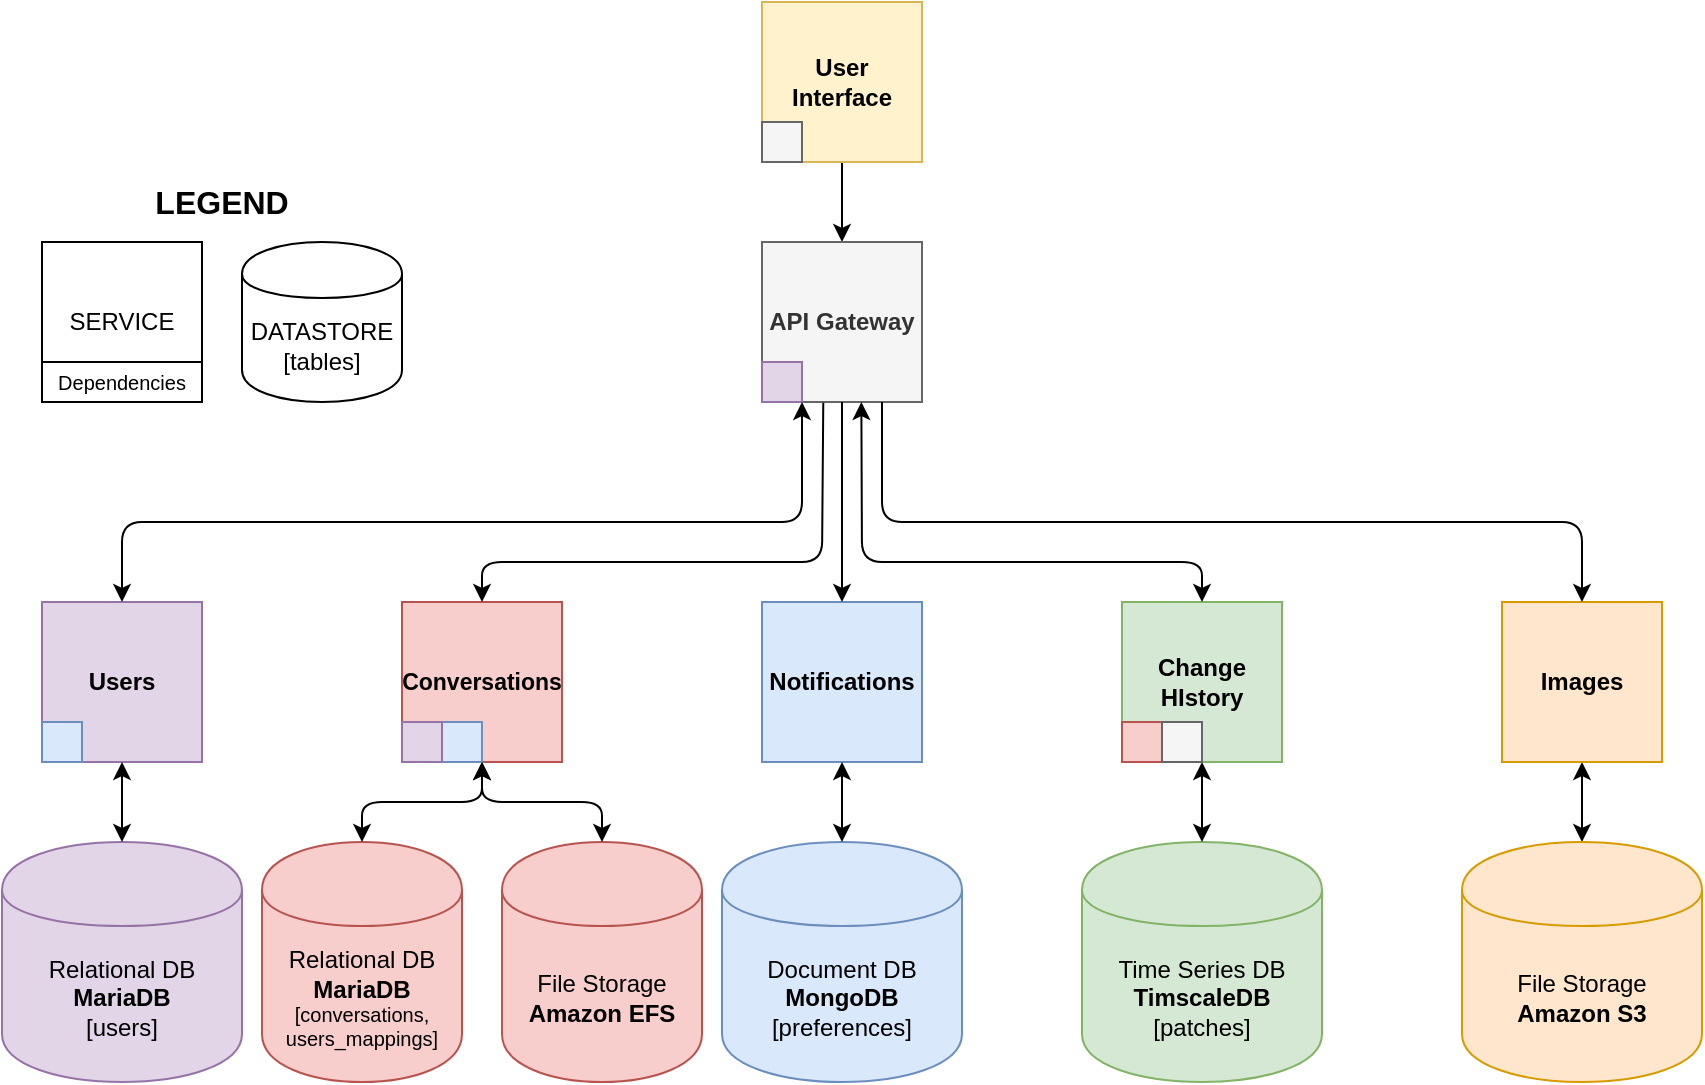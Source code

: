 <mxfile version="12.9.9"><diagram id="gMFVMA4J5Ag6JwyTxzMq" name="Page-1"><mxGraphModel dx="786" dy="474" grid="1" gridSize="10" guides="1" tooltips="1" connect="1" arrows="1" fold="1" page="1" pageScale="1" pageWidth="850" pageHeight="1100" math="0" shadow="0"><root><mxCell id="0"/><mxCell id="1" parent="0"/><mxCell id="VDZL-bLLVMv9N_N5vUV8-1" value="&lt;div style=&quot;font-size: 11.5px&quot;&gt;&lt;b&gt;Conversations&lt;/b&gt;&lt;/div&gt;" style="whiteSpace=wrap;html=1;aspect=fixed;fillColor=#f8cecc;strokeColor=#b85450;" parent="1" vertex="1"><mxGeometry x="210" y="380" width="80" height="80" as="geometry"/></mxCell><mxCell id="VDZL-bLLVMv9N_N5vUV8-2" value="&lt;b&gt;Notifications&lt;/b&gt;" style="whiteSpace=wrap;html=1;aspect=fixed;fillColor=#dae8fc;strokeColor=#6c8ebf;" parent="1" vertex="1"><mxGeometry x="390" y="380" width="80" height="80" as="geometry"/></mxCell><mxCell id="VDZL-bLLVMv9N_N5vUV8-3" value="&lt;b&gt;Change HIstory&lt;br&gt;&lt;/b&gt;" style="whiteSpace=wrap;html=1;aspect=fixed;fillColor=#d5e8d4;strokeColor=#82b366;" parent="1" vertex="1"><mxGeometry x="570" y="380" width="80" height="80" as="geometry"/></mxCell><mxCell id="r_0m2TxD-65KkGvQyKg3-2" style="edgeStyle=orthogonalEdgeStyle;rounded=0;orthogonalLoop=1;jettySize=auto;html=1;exitX=0.5;exitY=1;exitDx=0;exitDy=0;entryX=0.5;entryY=0;entryDx=0;entryDy=0;" parent="1" source="VDZL-bLLVMv9N_N5vUV8-4" target="VDZL-bLLVMv9N_N5vUV8-20" edge="1"><mxGeometry relative="1" as="geometry"/></mxCell><mxCell id="VDZL-bLLVMv9N_N5vUV8-4" value="&lt;b&gt;User Interface&lt;/b&gt;" style="whiteSpace=wrap;html=1;aspect=fixed;fillColor=#fff2cc;strokeColor=#d6b656;" parent="1" vertex="1"><mxGeometry x="390" y="80" width="80" height="80" as="geometry"/></mxCell><mxCell id="VDZL-bLLVMv9N_N5vUV8-5" value="&lt;b&gt;Users&lt;/b&gt;" style="whiteSpace=wrap;html=1;aspect=fixed;fillColor=#e1d5e7;strokeColor=#9673a6;" parent="1" vertex="1"><mxGeometry x="30" y="380" width="80" height="80" as="geometry"/></mxCell><mxCell id="VDZL-bLLVMv9N_N5vUV8-13" value="&lt;div&gt;Relational DB&lt;br&gt;&lt;/div&gt;&lt;div&gt;&lt;b&gt;MariaDB&lt;/b&gt;&lt;br&gt;&lt;/div&gt;&lt;div&gt;[users]&lt;br&gt;&lt;/div&gt;" style="shape=cylinder;whiteSpace=wrap;html=1;boundedLbl=1;backgroundOutline=1;fillColor=#e1d5e7;strokeColor=#9673a6;" parent="1" vertex="1"><mxGeometry x="10" y="500" width="120" height="120" as="geometry"/></mxCell><mxCell id="VDZL-bLLVMv9N_N5vUV8-14" value="" style="endArrow=classic;startArrow=classic;html=1;entryX=0.5;entryY=1;entryDx=0;entryDy=0;" parent="1" source="VDZL-bLLVMv9N_N5vUV8-13" target="VDZL-bLLVMv9N_N5vUV8-5" edge="1"><mxGeometry width="50" height="50" relative="1" as="geometry"><mxPoint x="200" y="550" as="sourcePoint"/><mxPoint x="200" y="512" as="targetPoint"/></mxGeometry></mxCell><mxCell id="VDZL-bLLVMv9N_N5vUV8-16" value="&lt;div&gt;Time Series DB&lt;br&gt;&lt;/div&gt;&lt;div&gt;&lt;b&gt;TimscaleDB&lt;/b&gt;&lt;/div&gt;&lt;div&gt;[patches]&lt;br&gt;&lt;/div&gt;" style="shape=cylinder;whiteSpace=wrap;html=1;boundedLbl=1;backgroundOutline=1;fillColor=#d5e8d4;strokeColor=#82b366;" parent="1" vertex="1"><mxGeometry x="550" y="500" width="120" height="120" as="geometry"/></mxCell><mxCell id="VDZL-bLLVMv9N_N5vUV8-17" value="" style="endArrow=classic;startArrow=classic;html=1;entryX=0.5;entryY=1;entryDx=0;entryDy=0;exitX=0.5;exitY=0;exitDx=0;exitDy=0;" parent="1" source="VDZL-bLLVMv9N_N5vUV8-16" target="VDZL-bLLVMv9N_N5vUV8-3" edge="1"><mxGeometry width="50" height="50" relative="1" as="geometry"><mxPoint x="150" y="690" as="sourcePoint"/><mxPoint x="200" y="640" as="targetPoint"/></mxGeometry></mxCell><mxCell id="VDZL-bLLVMv9N_N5vUV8-18" value="&lt;div&gt;Document DB&lt;br&gt;&lt;/div&gt;&lt;div&gt;&lt;b&gt;MongoDB&lt;/b&gt;&lt;br&gt;&lt;/div&gt;&lt;div&gt;[preferences]&lt;br&gt;&lt;/div&gt;" style="shape=cylinder;whiteSpace=wrap;html=1;boundedLbl=1;backgroundOutline=1;fillColor=#dae8fc;strokeColor=#6c8ebf;" parent="1" vertex="1"><mxGeometry x="370" y="500" width="120" height="120" as="geometry"/></mxCell><mxCell id="VDZL-bLLVMv9N_N5vUV8-19" value="" style="endArrow=classic;startArrow=classic;html=1;entryX=0.5;entryY=1;entryDx=0;entryDy=0;exitX=0.5;exitY=0;exitDx=0;exitDy=0;" parent="1" source="VDZL-bLLVMv9N_N5vUV8-18" target="VDZL-bLLVMv9N_N5vUV8-2" edge="1"><mxGeometry width="50" height="50" relative="1" as="geometry"><mxPoint x="440" y="550" as="sourcePoint"/><mxPoint x="440" y="510" as="targetPoint"/></mxGeometry></mxCell><mxCell id="VDZL-bLLVMv9N_N5vUV8-20" value="&lt;b&gt;API Gateway&lt;/b&gt;" style="whiteSpace=wrap;html=1;aspect=fixed;fillColor=#f5f5f5;strokeColor=#666666;fontColor=#333333;" parent="1" vertex="1"><mxGeometry x="390" y="200" width="80" height="80" as="geometry"/></mxCell><mxCell id="VDZL-bLLVMv9N_N5vUV8-29" value="&lt;div&gt;Relational DB&lt;br&gt;&lt;/div&gt;&lt;div&gt;&lt;b&gt;MariaDB&lt;/b&gt;&lt;br&gt;&lt;/div&gt;&lt;div style=&quot;font-size: 10px&quot;&gt;[conversations, &lt;font style=&quot;font-size: 10px&quot;&gt;users_mappings&lt;/font&gt;]&lt;br&gt;&lt;/div&gt;" style="shape=cylinder;whiteSpace=wrap;html=1;boundedLbl=1;backgroundOutline=1;fillColor=#f8cecc;strokeColor=#b85450;" parent="1" vertex="1"><mxGeometry x="140" y="500" width="100" height="120" as="geometry"/></mxCell><mxCell id="VDZL-bLLVMv9N_N5vUV8-30" value="" style="endArrow=classic;startArrow=classic;html=1;entryX=0.5;entryY=1;entryDx=0;entryDy=0;exitX=0.5;exitY=0;exitDx=0;exitDy=0;" parent="1" source="VDZL-bLLVMv9N_N5vUV8-29" target="VDZL-bLLVMv9N_N5vUV8-1" edge="1"><mxGeometry width="50" height="50" relative="1" as="geometry"><mxPoint x="50" y="690" as="sourcePoint"/><mxPoint x="100" y="640" as="targetPoint"/><Array as="points"><mxPoint x="190" y="480"/><mxPoint x="250" y="480"/></Array></mxGeometry></mxCell><mxCell id="VDZL-bLLVMv9N_N5vUV8-35" value="" style="whiteSpace=wrap;html=1;aspect=fixed;fillColor=#e1d5e7;strokeColor=#9673a6;" parent="1" vertex="1"><mxGeometry x="390" y="260" width="20" height="20" as="geometry"/></mxCell><mxCell id="VDZL-bLLVMv9N_N5vUV8-37" value="" style="endArrow=classic;html=1;exitX=0.5;exitY=1;exitDx=0;exitDy=0;startArrow=none;startFill=0;" parent="1" source="VDZL-bLLVMv9N_N5vUV8-20" target="VDZL-bLLVMv9N_N5vUV8-2" edge="1"><mxGeometry width="50" height="50" relative="1" as="geometry"><mxPoint x="420" y="310" as="sourcePoint"/><mxPoint x="100" y="700" as="targetPoint"/></mxGeometry></mxCell><mxCell id="VDZL-bLLVMv9N_N5vUV8-39" value="" style="endArrow=classic;html=1;entryX=0.5;entryY=0;entryDx=0;entryDy=0;exitX=0.383;exitY=1.004;exitDx=0;exitDy=0;exitPerimeter=0;" parent="1" source="VDZL-bLLVMv9N_N5vUV8-20" target="VDZL-bLLVMv9N_N5vUV8-1" edge="1"><mxGeometry width="50" height="50" relative="1" as="geometry"><mxPoint x="420" y="320" as="sourcePoint"/><mxPoint x="420" y="370" as="targetPoint"/><Array as="points"><mxPoint x="420" y="360"/><mxPoint x="250" y="360"/></Array></mxGeometry></mxCell><mxCell id="VDZL-bLLVMv9N_N5vUV8-40" value="" style="endArrow=classic;html=1;exitX=0.25;exitY=1;exitDx=0;exitDy=0;entryX=0.5;entryY=0;entryDx=0;entryDy=0;startArrow=classic;startFill=1;" parent="1" source="VDZL-bLLVMv9N_N5vUV8-20" target="VDZL-bLLVMv9N_N5vUV8-5" edge="1"><mxGeometry width="50" height="50" relative="1" as="geometry"><mxPoint x="50" y="750" as="sourcePoint"/><mxPoint x="100" y="700" as="targetPoint"/><Array as="points"><mxPoint x="410" y="340"/><mxPoint x="70" y="340"/></Array></mxGeometry></mxCell><mxCell id="VDZL-bLLVMv9N_N5vUV8-42" value="" style="endArrow=classic;html=1;entryX=0.5;entryY=0;entryDx=0;entryDy=0;exitX=0.621;exitY=1;exitDx=0;exitDy=0;exitPerimeter=0;startArrow=classic;startFill=1;" parent="1" source="VDZL-bLLVMv9N_N5vUV8-20" target="VDZL-bLLVMv9N_N5vUV8-3" edge="1"><mxGeometry width="50" height="50" relative="1" as="geometry"><mxPoint x="440" y="290" as="sourcePoint"/><mxPoint x="100" y="700" as="targetPoint"/><Array as="points"><mxPoint x="440" y="360"/><mxPoint x="610" y="360"/></Array></mxGeometry></mxCell><mxCell id="VDZL-bLLVMv9N_N5vUV8-45" value="SERVICE" style="whiteSpace=wrap;html=1;aspect=fixed;" parent="1" vertex="1"><mxGeometry x="30" y="200" width="80" height="80" as="geometry"/></mxCell><mxCell id="VDZL-bLLVMv9N_N5vUV8-46" value="Dependencies" style="rounded=0;whiteSpace=wrap;html=1;fontSize=10;" parent="1" vertex="1"><mxGeometry x="30" y="260" width="80" height="20" as="geometry"/></mxCell><mxCell id="VDZL-bLLVMv9N_N5vUV8-47" value="&lt;div&gt;DATASTORE&lt;br&gt;&lt;/div&gt;&lt;div&gt;[tables]&lt;br&gt;&lt;/div&gt;" style="shape=cylinder;whiteSpace=wrap;html=1;boundedLbl=1;backgroundOutline=1;" parent="1" vertex="1"><mxGeometry x="130" y="200" width="80" height="80" as="geometry"/></mxCell><mxCell id="VDZL-bLLVMv9N_N5vUV8-48" value="&lt;b style=&quot;font-size: 16px;&quot;&gt;LEGEND&lt;/b&gt;" style="text;html=1;strokeColor=none;fillColor=none;align=center;verticalAlign=middle;whiteSpace=wrap;rounded=0;fontSize=16;" parent="1" vertex="1"><mxGeometry x="100" y="170" width="40" height="20" as="geometry"/></mxCell><mxCell id="VDZL-bLLVMv9N_N5vUV8-53" value="" style="whiteSpace=wrap;html=1;aspect=fixed;fillColor=#f8cecc;strokeColor=#b85450;" parent="1" vertex="1"><mxGeometry x="570" y="440" width="20" height="20" as="geometry"/></mxCell><mxCell id="r_0m2TxD-65KkGvQyKg3-3" value="" style="whiteSpace=wrap;html=1;aspect=fixed;fillColor=#f5f5f5;strokeColor=#666666;fontColor=#333333;" parent="1" vertex="1"><mxGeometry x="390" y="140" width="20" height="20" as="geometry"/></mxCell><mxCell id="r_0m2TxD-65KkGvQyKg3-7" style="edgeStyle=orthogonalEdgeStyle;rounded=0;orthogonalLoop=1;jettySize=auto;html=1;startArrow=classic;startFill=1;" parent="1" source="r_0m2TxD-65KkGvQyKg3-4" target="r_0m2TxD-65KkGvQyKg3-6" edge="1"><mxGeometry relative="1" as="geometry"/></mxCell><mxCell id="r_0m2TxD-65KkGvQyKg3-4" value="&lt;b&gt;Images&lt;/b&gt;" style="whiteSpace=wrap;html=1;aspect=fixed;fillColor=#ffe6cc;strokeColor=#d79b00;" parent="1" vertex="1"><mxGeometry x="760" y="380" width="80" height="80" as="geometry"/></mxCell><mxCell id="r_0m2TxD-65KkGvQyKg3-5" value="" style="endArrow=classic;html=1;exitX=0.75;exitY=1;exitDx=0;exitDy=0;entryX=0.5;entryY=0;entryDx=0;entryDy=0;" parent="1" source="VDZL-bLLVMv9N_N5vUV8-20" target="r_0m2TxD-65KkGvQyKg3-4" edge="1"><mxGeometry width="50" height="50" relative="1" as="geometry"><mxPoint x="30" y="750" as="sourcePoint"/><mxPoint x="80" y="700" as="targetPoint"/><Array as="points"><mxPoint x="450" y="340"/><mxPoint x="800" y="340"/></Array></mxGeometry></mxCell><mxCell id="r_0m2TxD-65KkGvQyKg3-6" value="&lt;div&gt;File Storage&lt;br&gt;&lt;/div&gt;&lt;div&gt;&lt;b&gt;Amazon S3&lt;/b&gt;&lt;/div&gt;" style="shape=cylinder;whiteSpace=wrap;html=1;boundedLbl=1;backgroundOutline=1;fillColor=#ffe6cc;strokeColor=#d79b00;" parent="1" vertex="1"><mxGeometry x="740" y="500" width="120" height="120" as="geometry"/></mxCell><mxCell id="Mo7WpuOyyGnH2SaHpDbY-1" value="" style="rounded=0;whiteSpace=wrap;html=1;fillColor=#dae8fc;strokeColor=#6c8ebf;" parent="1" vertex="1"><mxGeometry x="230" y="440" width="20" height="20" as="geometry"/></mxCell><mxCell id="v24VqgmNqfn8y4tkAyi2-1" value="" style="rounded=0;whiteSpace=wrap;html=1;fillColor=#dae8fc;strokeColor=#6c8ebf;" parent="1" vertex="1"><mxGeometry x="30" y="440" width="20" height="20" as="geometry"/></mxCell><mxCell id="v24VqgmNqfn8y4tkAyi2-8" value="&lt;div&gt;File Storage&lt;/div&gt;&lt;div&gt;&lt;b&gt;Amazon EFS&lt;/b&gt;&lt;br&gt;&lt;/div&gt;" style="shape=cylinder;whiteSpace=wrap;html=1;boundedLbl=1;backgroundOutline=1;fillColor=#f8cecc;strokeColor=#b85450;" parent="1" vertex="1"><mxGeometry x="260" y="500" width="100" height="120" as="geometry"/></mxCell><mxCell id="v24VqgmNqfn8y4tkAyi2-12" value="" style="endArrow=classic;startArrow=classic;html=1;entryX=0;entryY=1;entryDx=0;entryDy=0;exitX=0.5;exitY=0;exitDx=0;exitDy=0;" parent="1" source="v24VqgmNqfn8y4tkAyi2-8" edge="1"><mxGeometry width="50" height="50" relative="1" as="geometry"><mxPoint x="30" y="690" as="sourcePoint"/><mxPoint x="250" y="460" as="targetPoint"/><Array as="points"><mxPoint x="310" y="480"/><mxPoint x="250" y="480"/></Array></mxGeometry></mxCell><mxCell id="RTgrA6iVSaikYT-iz8Y5-1" value="" style="whiteSpace=wrap;html=1;aspect=fixed;fillColor=#e1d5e7;strokeColor=#9673a6;" parent="1" vertex="1"><mxGeometry x="210" y="440" width="20" height="20" as="geometry"/></mxCell><mxCell id="ckPrhAY2uxi1uLlDp3wE-1" value="" style="whiteSpace=wrap;html=1;aspect=fixed;fillColor=#f5f5f5;strokeColor=#666666;fontColor=#333333;" vertex="1" parent="1"><mxGeometry x="590" y="440" width="20" height="20" as="geometry"/></mxCell></root></mxGraphModel></diagram></mxfile>